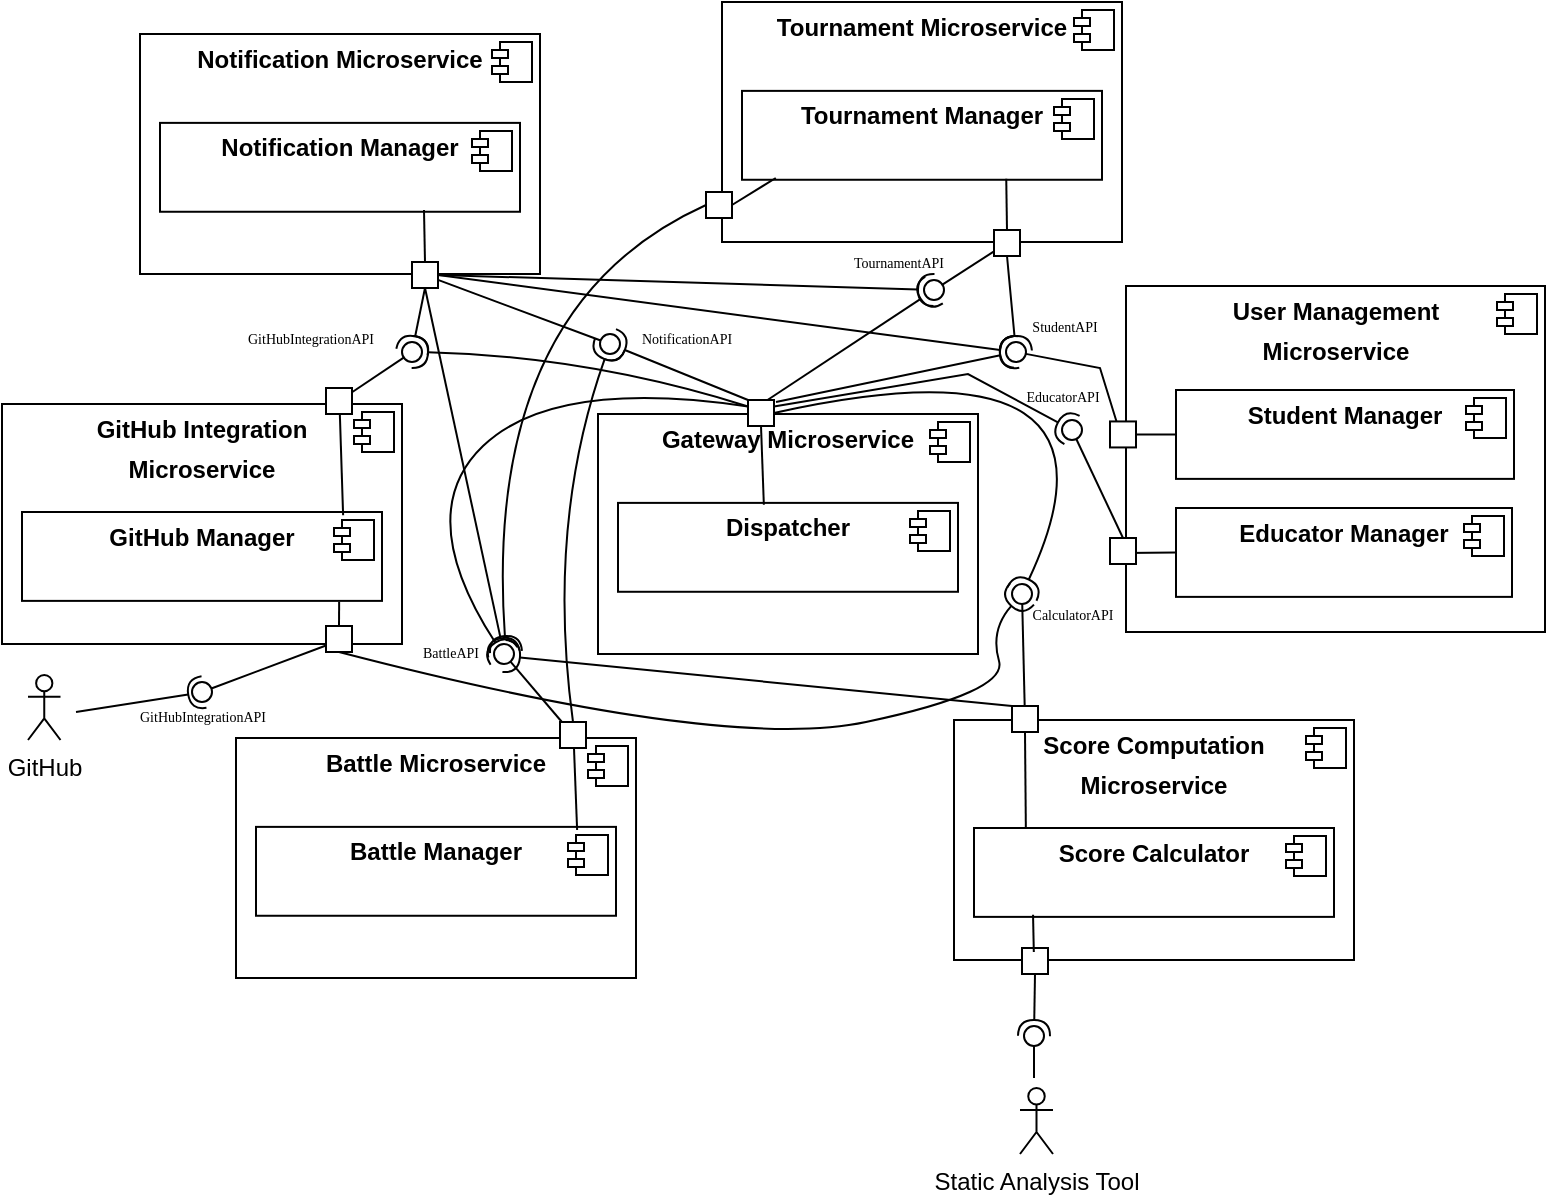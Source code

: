 <mxfile version="22.1.16" type="device">
  <diagram name="Page-1" id="oAgCKi-g1i--u2iM6arh">
    <mxGraphModel dx="414" dy="242" grid="0" gridSize="10" guides="1" tooltips="1" connect="1" arrows="1" fold="1" page="1" pageScale="1" pageWidth="850" pageHeight="1100" math="0" shadow="0">
      <root>
        <mxCell id="0" />
        <mxCell id="1" parent="0" />
        <mxCell id="yU1T9CnpRRjwOQMOp74_-5" value="" style="group" parent="1" vertex="1" connectable="0">
          <mxGeometry x="350" y="270" width="190" height="120" as="geometry" />
        </mxCell>
        <mxCell id="yU1T9CnpRRjwOQMOp74_-1" value="&lt;p style=&quot;margin:0px;margin-top:6px;text-align:center;&quot;&gt;&lt;b&gt;Gateway Microservice&lt;/b&gt;&lt;/p&gt;&lt;p style=&quot;margin:0px;margin-top:6px;text-align:center;&quot;&gt;&lt;b&gt;&lt;br&gt;&lt;/b&gt;&lt;/p&gt;" style="align=left;overflow=fill;html=1;dropTarget=0;whiteSpace=wrap;" parent="yU1T9CnpRRjwOQMOp74_-5" vertex="1">
          <mxGeometry width="190" height="120" as="geometry" />
        </mxCell>
        <mxCell id="yU1T9CnpRRjwOQMOp74_-2" value="" style="shape=component;jettyWidth=8;jettyHeight=4;" parent="yU1T9CnpRRjwOQMOp74_-1" vertex="1">
          <mxGeometry x="1" width="20" height="20" relative="1" as="geometry">
            <mxPoint x="-24" y="4" as="offset" />
          </mxGeometry>
        </mxCell>
        <mxCell id="yU1T9CnpRRjwOQMOp74_-3" value="&lt;p style=&quot;margin:0px;margin-top:6px;text-align:center;&quot;&gt;&lt;b&gt;Dispatcher&lt;/b&gt;&lt;/p&gt;" style="align=left;overflow=fill;html=1;dropTarget=0;whiteSpace=wrap;" parent="yU1T9CnpRRjwOQMOp74_-5" vertex="1">
          <mxGeometry x="10" y="44.444" width="170" height="44.444" as="geometry" />
        </mxCell>
        <mxCell id="yU1T9CnpRRjwOQMOp74_-4" value="" style="shape=component;jettyWidth=8;jettyHeight=4;" parent="yU1T9CnpRRjwOQMOp74_-3" vertex="1">
          <mxGeometry x="1" width="20" height="20" relative="1" as="geometry">
            <mxPoint x="-24" y="4" as="offset" />
          </mxGeometry>
        </mxCell>
        <mxCell id="yU1T9CnpRRjwOQMOp74_-8" value="" style="group" parent="1" vertex="1" connectable="0">
          <mxGeometry x="121" y="80" width="200" height="127" as="geometry" />
        </mxCell>
        <mxCell id="yU1T9CnpRRjwOQMOp74_-9" value="&lt;p style=&quot;margin:0px;margin-top:6px;text-align:center;&quot;&gt;&lt;b&gt;Notification Microservice&lt;/b&gt;&lt;/p&gt;" style="align=left;overflow=fill;html=1;dropTarget=0;whiteSpace=wrap;" parent="yU1T9CnpRRjwOQMOp74_-8" vertex="1">
          <mxGeometry width="200" height="120" as="geometry" />
        </mxCell>
        <mxCell id="yU1T9CnpRRjwOQMOp74_-10" value="" style="shape=component;jettyWidth=8;jettyHeight=4;" parent="yU1T9CnpRRjwOQMOp74_-9" vertex="1">
          <mxGeometry x="1" width="20" height="20" relative="1" as="geometry">
            <mxPoint x="-24" y="4" as="offset" />
          </mxGeometry>
        </mxCell>
        <mxCell id="yU1T9CnpRRjwOQMOp74_-11" value="&lt;p style=&quot;margin:0px;margin-top:6px;text-align:center;&quot;&gt;&lt;b&gt;Notification Manager&lt;/b&gt;&lt;/p&gt;" style="align=left;overflow=fill;html=1;dropTarget=0;whiteSpace=wrap;" parent="yU1T9CnpRRjwOQMOp74_-8" vertex="1">
          <mxGeometry x="10" y="44.44" width="180" height="44.44" as="geometry" />
        </mxCell>
        <mxCell id="yU1T9CnpRRjwOQMOp74_-12" value="" style="shape=component;jettyWidth=8;jettyHeight=4;" parent="yU1T9CnpRRjwOQMOp74_-11" vertex="1">
          <mxGeometry x="1" width="20" height="20" relative="1" as="geometry">
            <mxPoint x="-24" y="4" as="offset" />
          </mxGeometry>
        </mxCell>
        <mxCell id="yU1T9CnpRRjwOQMOp74_-22" value="" style="whiteSpace=wrap;html=1;aspect=fixed;" parent="yU1T9CnpRRjwOQMOp74_-8" vertex="1">
          <mxGeometry x="136" y="114" width="13" height="13" as="geometry" />
        </mxCell>
        <mxCell id="yU1T9CnpRRjwOQMOp74_-19" value="" style="rounded=0;orthogonalLoop=1;jettySize=auto;html=1;endArrow=halfCircle;endFill=0;endSize=6;strokeWidth=1;sketch=0;exitX=0;exitY=0;exitDx=0;exitDy=0;entryX=-0.1;entryY=-0.183;entryDx=0;entryDy=0;entryPerimeter=0;" parent="1" source="yU1T9CnpRRjwOQMOp74_-25" target="yU1T9CnpRRjwOQMOp74_-21" edge="1">
          <mxGeometry relative="1" as="geometry">
            <mxPoint x="440" y="255" as="sourcePoint" />
          </mxGeometry>
        </mxCell>
        <mxCell id="yU1T9CnpRRjwOQMOp74_-20" value="" style="rounded=0;orthogonalLoop=1;jettySize=auto;html=1;endArrow=oval;endFill=0;sketch=0;sourcePerimeterSpacing=0;targetPerimeterSpacing=0;endSize=10;" parent="1" source="yU1T9CnpRRjwOQMOp74_-22" target="yU1T9CnpRRjwOQMOp74_-21" edge="1">
          <mxGeometry relative="1" as="geometry">
            <mxPoint x="261" y="200" as="sourcePoint" />
          </mxGeometry>
        </mxCell>
        <mxCell id="yU1T9CnpRRjwOQMOp74_-21" value="" style="ellipse;whiteSpace=wrap;html=1;align=center;aspect=fixed;fillColor=none;strokeColor=none;resizable=0;perimeter=centerPerimeter;rotatable=0;allowArrows=0;points=[];outlineConnect=1;" parent="1" vertex="1">
          <mxGeometry x="351" y="230" width="10" height="10" as="geometry" />
        </mxCell>
        <mxCell id="yU1T9CnpRRjwOQMOp74_-24" value="" style="endArrow=none;html=1;rounded=0;exitX=0.5;exitY=0;exitDx=0;exitDy=0;" parent="1" source="yU1T9CnpRRjwOQMOp74_-22" edge="1">
          <mxGeometry width="50" height="50" relative="1" as="geometry">
            <mxPoint x="263" y="173" as="sourcePoint" />
            <mxPoint x="263" y="168" as="targetPoint" />
          </mxGeometry>
        </mxCell>
        <mxCell id="yU1T9CnpRRjwOQMOp74_-25" value="" style="whiteSpace=wrap;html=1;aspect=fixed;" parent="1" vertex="1">
          <mxGeometry x="425" y="263" width="13" height="13" as="geometry" />
        </mxCell>
        <mxCell id="yU1T9CnpRRjwOQMOp74_-28" value="" style="endArrow=none;html=1;rounded=0;entryX=0.5;entryY=1;entryDx=0;entryDy=0;exitX=0.429;exitY=0.021;exitDx=0;exitDy=0;exitPerimeter=0;" parent="1" source="yU1T9CnpRRjwOQMOp74_-3" target="yU1T9CnpRRjwOQMOp74_-25" edge="1">
          <mxGeometry width="50" height="50" relative="1" as="geometry">
            <mxPoint x="442" y="314" as="sourcePoint" />
            <mxPoint x="466.5" y="282" as="targetPoint" />
          </mxGeometry>
        </mxCell>
        <mxCell id="yU1T9CnpRRjwOQMOp74_-30" value="" style="group" parent="1" vertex="1" connectable="0">
          <mxGeometry x="412" y="64" width="200" height="127" as="geometry" />
        </mxCell>
        <mxCell id="yU1T9CnpRRjwOQMOp74_-31" value="&lt;p style=&quot;margin:0px;margin-top:6px;text-align:center;&quot;&gt;&lt;b&gt;Tournament Microservice&lt;/b&gt;&lt;/p&gt;" style="align=left;overflow=fill;html=1;dropTarget=0;whiteSpace=wrap;" parent="yU1T9CnpRRjwOQMOp74_-30" vertex="1">
          <mxGeometry width="200" height="120" as="geometry" />
        </mxCell>
        <mxCell id="yU1T9CnpRRjwOQMOp74_-32" value="" style="shape=component;jettyWidth=8;jettyHeight=4;" parent="yU1T9CnpRRjwOQMOp74_-31" vertex="1">
          <mxGeometry x="1" width="20" height="20" relative="1" as="geometry">
            <mxPoint x="-24" y="4" as="offset" />
          </mxGeometry>
        </mxCell>
        <mxCell id="yU1T9CnpRRjwOQMOp74_-33" value="&lt;p style=&quot;margin:0px;margin-top:6px;text-align:center;&quot;&gt;&lt;b&gt;Tournament Manager&lt;/b&gt;&lt;/p&gt;" style="align=left;overflow=fill;html=1;dropTarget=0;whiteSpace=wrap;" parent="yU1T9CnpRRjwOQMOp74_-30" vertex="1">
          <mxGeometry x="10" y="44.44" width="180" height="44.44" as="geometry" />
        </mxCell>
        <mxCell id="yU1T9CnpRRjwOQMOp74_-34" value="" style="shape=component;jettyWidth=8;jettyHeight=4;" parent="yU1T9CnpRRjwOQMOp74_-33" vertex="1">
          <mxGeometry x="1" width="20" height="20" relative="1" as="geometry">
            <mxPoint x="-24" y="4" as="offset" />
          </mxGeometry>
        </mxCell>
        <mxCell id="yU1T9CnpRRjwOQMOp74_-35" value="" style="whiteSpace=wrap;html=1;aspect=fixed;" parent="yU1T9CnpRRjwOQMOp74_-30" vertex="1">
          <mxGeometry x="136" y="114" width="13" height="13" as="geometry" />
        </mxCell>
        <mxCell id="yU1T9CnpRRjwOQMOp74_-38" value="" style="endArrow=none;html=1;rounded=0;exitX=0.5;exitY=0;exitDx=0;exitDy=0;entryX=0.734;entryY=0.989;entryDx=0;entryDy=0;entryPerimeter=0;" parent="yU1T9CnpRRjwOQMOp74_-30" source="yU1T9CnpRRjwOQMOp74_-35" target="yU1T9CnpRRjwOQMOp74_-33" edge="1">
          <mxGeometry width="50" height="50" relative="1" as="geometry">
            <mxPoint x="340" y="119" as="sourcePoint" />
            <mxPoint x="340" y="114" as="targetPoint" />
          </mxGeometry>
        </mxCell>
        <mxCell id="yU1T9CnpRRjwOQMOp74_-144" value="" style="whiteSpace=wrap;html=1;aspect=fixed;" parent="yU1T9CnpRRjwOQMOp74_-30" vertex="1">
          <mxGeometry x="-8" y="95" width="13" height="13" as="geometry" />
        </mxCell>
        <mxCell id="yU1T9CnpRRjwOQMOp74_-145" value="" style="endArrow=none;html=1;rounded=0;exitX=1;exitY=0.5;exitDx=0;exitDy=0;entryX=0.734;entryY=0.989;entryDx=0;entryDy=0;entryPerimeter=0;" parent="yU1T9CnpRRjwOQMOp74_-30" source="yU1T9CnpRRjwOQMOp74_-144" edge="1">
          <mxGeometry width="50" height="50" relative="1" as="geometry">
            <mxPoint x="27.88" y="114" as="sourcePoint" />
            <mxPoint x="26.88" y="88" as="targetPoint" />
          </mxGeometry>
        </mxCell>
        <mxCell id="yU1T9CnpRRjwOQMOp74_-36" value="" style="rounded=0;orthogonalLoop=1;jettySize=auto;html=1;endArrow=oval;endFill=0;sketch=0;sourcePerimeterSpacing=0;targetPerimeterSpacing=0;endSize=10;" parent="1" source="yU1T9CnpRRjwOQMOp74_-35" target="yU1T9CnpRRjwOQMOp74_-37" edge="1">
          <mxGeometry relative="1" as="geometry">
            <mxPoint x="614" y="197" as="sourcePoint" />
          </mxGeometry>
        </mxCell>
        <mxCell id="yU1T9CnpRRjwOQMOp74_-40" value="" style="ellipse;whiteSpace=wrap;html=1;align=center;aspect=fixed;fillColor=none;strokeColor=none;resizable=0;perimeter=centerPerimeter;rotatable=0;allowArrows=0;points=[];outlineConnect=1;" parent="1" vertex="1">
          <mxGeometry x="606" y="213" width="10" height="10" as="geometry" />
        </mxCell>
        <mxCell id="yU1T9CnpRRjwOQMOp74_-41" value="" style="group" parent="1" vertex="1" connectable="0">
          <mxGeometry x="169" y="432" width="200" height="127" as="geometry" />
        </mxCell>
        <mxCell id="yU1T9CnpRRjwOQMOp74_-42" value="&lt;p style=&quot;margin:0px;margin-top:6px;text-align:center;&quot;&gt;&lt;b&gt;Battle Microservice&lt;/b&gt;&lt;/p&gt;" style="align=left;overflow=fill;html=1;dropTarget=0;whiteSpace=wrap;" parent="yU1T9CnpRRjwOQMOp74_-41" vertex="1">
          <mxGeometry width="200" height="120" as="geometry" />
        </mxCell>
        <mxCell id="yU1T9CnpRRjwOQMOp74_-43" value="" style="shape=component;jettyWidth=8;jettyHeight=4;" parent="yU1T9CnpRRjwOQMOp74_-42" vertex="1">
          <mxGeometry x="1" width="20" height="20" relative="1" as="geometry">
            <mxPoint x="-24" y="4" as="offset" />
          </mxGeometry>
        </mxCell>
        <mxCell id="yU1T9CnpRRjwOQMOp74_-44" value="&lt;p style=&quot;margin:0px;margin-top:6px;text-align:center;&quot;&gt;&lt;b&gt;Battle Manager&lt;/b&gt;&lt;/p&gt;" style="align=left;overflow=fill;html=1;dropTarget=0;whiteSpace=wrap;" parent="yU1T9CnpRRjwOQMOp74_-41" vertex="1">
          <mxGeometry x="10" y="44.44" width="180" height="44.44" as="geometry" />
        </mxCell>
        <mxCell id="yU1T9CnpRRjwOQMOp74_-45" value="" style="shape=component;jettyWidth=8;jettyHeight=4;" parent="yU1T9CnpRRjwOQMOp74_-44" vertex="1">
          <mxGeometry x="1" width="20" height="20" relative="1" as="geometry">
            <mxPoint x="-24" y="4" as="offset" />
          </mxGeometry>
        </mxCell>
        <mxCell id="yU1T9CnpRRjwOQMOp74_-47" value="" style="rounded=0;orthogonalLoop=1;jettySize=auto;html=1;endArrow=oval;endFill=0;sketch=0;sourcePerimeterSpacing=0;targetPerimeterSpacing=0;endSize=10;" parent="1" source="yU1T9CnpRRjwOQMOp74_-46" edge="1">
          <mxGeometry relative="1" as="geometry">
            <mxPoint x="309" y="552" as="sourcePoint" />
            <mxPoint x="303" y="390" as="targetPoint" />
          </mxGeometry>
        </mxCell>
        <mxCell id="yU1T9CnpRRjwOQMOp74_-48" value="" style="ellipse;whiteSpace=wrap;html=1;align=center;aspect=fixed;fillColor=none;strokeColor=none;resizable=0;perimeter=centerPerimeter;rotatable=0;allowArrows=0;points=[];outlineConnect=1;" parent="1" vertex="1">
          <mxGeometry x="279" y="400" width="10" height="10" as="geometry" />
        </mxCell>
        <mxCell id="yU1T9CnpRRjwOQMOp74_-49" value="" style="endArrow=none;html=1;rounded=0;exitX=0.5;exitY=0;exitDx=0;exitDy=0;entryX=0.892;entryY=0.036;entryDx=0;entryDy=0;entryPerimeter=0;" parent="1" source="yU1T9CnpRRjwOQMOp74_-46" target="yU1T9CnpRRjwOQMOp74_-44" edge="1">
          <mxGeometry width="50" height="50" relative="1" as="geometry">
            <mxPoint x="311" y="525" as="sourcePoint" />
            <mxPoint x="311" y="520" as="targetPoint" />
          </mxGeometry>
        </mxCell>
        <mxCell id="yU1T9CnpRRjwOQMOp74_-50" value="" style="group" parent="1" vertex="1" connectable="0">
          <mxGeometry x="528" y="423" width="200" height="127" as="geometry" />
        </mxCell>
        <mxCell id="yU1T9CnpRRjwOQMOp74_-51" value="&lt;p style=&quot;margin:0px;margin-top:6px;text-align:center;&quot;&gt;&lt;b&gt;Score Computation&lt;/b&gt;&lt;/p&gt;&lt;p style=&quot;margin:0px;margin-top:6px;text-align:center;&quot;&gt;&lt;b&gt;Microservice&lt;/b&gt;&lt;/p&gt;" style="align=left;overflow=fill;html=1;dropTarget=0;whiteSpace=wrap;" parent="yU1T9CnpRRjwOQMOp74_-50" vertex="1">
          <mxGeometry width="200" height="120" as="geometry" />
        </mxCell>
        <mxCell id="yU1T9CnpRRjwOQMOp74_-52" value="" style="shape=component;jettyWidth=8;jettyHeight=4;" parent="yU1T9CnpRRjwOQMOp74_-51" vertex="1">
          <mxGeometry x="1" width="20" height="20" relative="1" as="geometry">
            <mxPoint x="-24" y="4" as="offset" />
          </mxGeometry>
        </mxCell>
        <mxCell id="yU1T9CnpRRjwOQMOp74_-53" value="&lt;p style=&quot;margin:0px;margin-top:6px;text-align:center;&quot;&gt;&lt;b&gt;Score Calculator&lt;/b&gt;&lt;/p&gt;" style="align=left;overflow=fill;html=1;dropTarget=0;whiteSpace=wrap;" parent="yU1T9CnpRRjwOQMOp74_-50" vertex="1">
          <mxGeometry x="10" y="54" width="180" height="44.44" as="geometry" />
        </mxCell>
        <mxCell id="yU1T9CnpRRjwOQMOp74_-54" value="" style="shape=component;jettyWidth=8;jettyHeight=4;" parent="yU1T9CnpRRjwOQMOp74_-53" vertex="1">
          <mxGeometry x="1" width="20" height="20" relative="1" as="geometry">
            <mxPoint x="-24" y="4" as="offset" />
          </mxGeometry>
        </mxCell>
        <mxCell id="yU1T9CnpRRjwOQMOp74_-55" value="" style="whiteSpace=wrap;html=1;aspect=fixed;" parent="yU1T9CnpRRjwOQMOp74_-50" vertex="1">
          <mxGeometry x="29" y="-7" width="13" height="13" as="geometry" />
        </mxCell>
        <mxCell id="yU1T9CnpRRjwOQMOp74_-58" value="" style="endArrow=none;html=1;rounded=0;entryX=0.144;entryY=-0.003;entryDx=0;entryDy=0;entryPerimeter=0;exitX=0.5;exitY=1;exitDx=0;exitDy=0;" parent="yU1T9CnpRRjwOQMOp74_-50" source="yU1T9CnpRRjwOQMOp74_-55" target="yU1T9CnpRRjwOQMOp74_-53" edge="1">
          <mxGeometry width="50" height="50" relative="1" as="geometry">
            <mxPoint x="167" y="7" as="sourcePoint" />
            <mxPoint x="139" y="94" as="targetPoint" />
          </mxGeometry>
        </mxCell>
        <mxCell id="yU1T9CnpRRjwOQMOp74_-148" value="" style="whiteSpace=wrap;html=1;aspect=fixed;" parent="yU1T9CnpRRjwOQMOp74_-50" vertex="1">
          <mxGeometry x="34" y="114" width="13" height="13" as="geometry" />
        </mxCell>
        <mxCell id="yU1T9CnpRRjwOQMOp74_-149" value="" style="endArrow=none;html=1;rounded=0;entryX=0.164;entryY=0.977;entryDx=0;entryDy=0;entryPerimeter=0;exitX=0.455;exitY=0.152;exitDx=0;exitDy=0;exitPerimeter=0;" parent="yU1T9CnpRRjwOQMOp74_-50" source="yU1T9CnpRRjwOQMOp74_-148" target="yU1T9CnpRRjwOQMOp74_-53" edge="1">
          <mxGeometry width="50" height="50" relative="1" as="geometry">
            <mxPoint x="39" y="113" as="sourcePoint" />
            <mxPoint x="38.62" y="98.443" as="targetPoint" />
          </mxGeometry>
        </mxCell>
        <mxCell id="yU1T9CnpRRjwOQMOp74_-56" value="" style="rounded=0;orthogonalLoop=1;jettySize=auto;html=1;endArrow=oval;endFill=0;sketch=0;sourcePerimeterSpacing=0;targetPerimeterSpacing=0;endSize=10;" parent="1" source="yU1T9CnpRRjwOQMOp74_-55" target="yU1T9CnpRRjwOQMOp74_-57" edge="1">
          <mxGeometry relative="1" as="geometry">
            <mxPoint x="662" y="549" as="sourcePoint" />
          </mxGeometry>
        </mxCell>
        <mxCell id="yU1T9CnpRRjwOQMOp74_-57" value="" style="ellipse;whiteSpace=wrap;html=1;align=center;aspect=fixed;fillColor=none;strokeColor=none;resizable=0;perimeter=centerPerimeter;rotatable=0;allowArrows=0;points=[];outlineConnect=1;" parent="1" vertex="1">
          <mxGeometry x="557" y="355" width="10" height="10" as="geometry" />
        </mxCell>
        <mxCell id="yU1T9CnpRRjwOQMOp74_-59" value="" style="ellipse;whiteSpace=wrap;html=1;align=center;aspect=fixed;fillColor=none;strokeColor=none;resizable=0;perimeter=centerPerimeter;rotatable=0;allowArrows=0;points=[];outlineConnect=1;" parent="1" vertex="1">
          <mxGeometry x="518" y="552" width="10" height="10" as="geometry" />
        </mxCell>
        <mxCell id="yU1T9CnpRRjwOQMOp74_-46" value="" style="whiteSpace=wrap;html=1;aspect=fixed;" parent="1" vertex="1">
          <mxGeometry x="331" y="424" width="13" height="13" as="geometry" />
        </mxCell>
        <mxCell id="yU1T9CnpRRjwOQMOp74_-61" value="" style="rounded=0;orthogonalLoop=1;jettySize=auto;html=1;endArrow=halfCircle;endFill=0;endSize=6;strokeWidth=1;sketch=0;fontSize=12;curved=1;exitX=0;exitY=0.25;exitDx=0;exitDy=0;" parent="1" source="yU1T9CnpRRjwOQMOp74_-25" edge="1">
          <mxGeometry relative="1" as="geometry">
            <mxPoint x="300" y="260" as="sourcePoint" />
            <mxPoint x="303" y="391" as="targetPoint" />
            <Array as="points">
              <mxPoint x="328" y="252" />
              <mxPoint x="257" y="320" />
            </Array>
          </mxGeometry>
        </mxCell>
        <mxCell id="yU1T9CnpRRjwOQMOp74_-62" value="" style="ellipse;whiteSpace=wrap;html=1;align=center;aspect=fixed;fillColor=none;strokeColor=none;resizable=0;perimeter=centerPerimeter;rotatable=0;allowArrows=0;points=[];outlineConnect=1;" parent="1" vertex="1">
          <mxGeometry x="315" y="335" width="10" height="10" as="geometry" />
        </mxCell>
        <mxCell id="yU1T9CnpRRjwOQMOp74_-64" value="" style="rounded=0;orthogonalLoop=1;jettySize=auto;html=1;endArrow=halfCircle;endFill=0;endSize=6;strokeWidth=1;sketch=0;fontSize=12;curved=1;entryX=0.283;entryY=0.386;entryDx=0;entryDy=0;entryPerimeter=0;exitX=1;exitY=0.5;exitDx=0;exitDy=0;" parent="1" source="yU1T9CnpRRjwOQMOp74_-25" target="yU1T9CnpRRjwOQMOp74_-57" edge="1">
          <mxGeometry relative="1" as="geometry">
            <mxPoint x="561" y="277" as="sourcePoint" />
            <Array as="points">
              <mxPoint x="624" y="228" />
            </Array>
          </mxGeometry>
        </mxCell>
        <mxCell id="yU1T9CnpRRjwOQMOp74_-65" value="" style="ellipse;whiteSpace=wrap;html=1;align=center;aspect=fixed;fillColor=none;strokeColor=none;resizable=0;perimeter=centerPerimeter;rotatable=0;allowArrows=0;points=[];outlineConnect=1;" parent="1" vertex="1">
          <mxGeometry x="536" y="272" width="10" height="10" as="geometry" />
        </mxCell>
        <mxCell id="yU1T9CnpRRjwOQMOp74_-66" value="" style="group" parent="1" vertex="1" connectable="0">
          <mxGeometry x="52" y="265" width="200" height="127" as="geometry" />
        </mxCell>
        <mxCell id="yU1T9CnpRRjwOQMOp74_-67" value="&lt;p style=&quot;margin:0px;margin-top:6px;text-align:center;&quot;&gt;&lt;b&gt;GitHub Integration&lt;/b&gt;&lt;/p&gt;&lt;p style=&quot;margin:0px;margin-top:6px;text-align:center;&quot;&gt;&lt;b&gt;Microservice&lt;/b&gt;&lt;/p&gt;" style="align=left;overflow=fill;html=1;dropTarget=0;whiteSpace=wrap;" parent="yU1T9CnpRRjwOQMOp74_-66" vertex="1">
          <mxGeometry width="200" height="120" as="geometry" />
        </mxCell>
        <mxCell id="yU1T9CnpRRjwOQMOp74_-68" value="" style="shape=component;jettyWidth=8;jettyHeight=4;" parent="yU1T9CnpRRjwOQMOp74_-67" vertex="1">
          <mxGeometry x="1" width="20" height="20" relative="1" as="geometry">
            <mxPoint x="-24" y="4" as="offset" />
          </mxGeometry>
        </mxCell>
        <mxCell id="yU1T9CnpRRjwOQMOp74_-69" value="&lt;p style=&quot;margin:0px;margin-top:6px;text-align:center;&quot;&gt;&lt;b&gt;GitHub Manager&lt;/b&gt;&lt;/p&gt;" style="align=left;overflow=fill;html=1;dropTarget=0;whiteSpace=wrap;" parent="yU1T9CnpRRjwOQMOp74_-66" vertex="1">
          <mxGeometry x="10" y="54" width="180" height="44.44" as="geometry" />
        </mxCell>
        <mxCell id="yU1T9CnpRRjwOQMOp74_-70" value="" style="shape=component;jettyWidth=8;jettyHeight=4;" parent="yU1T9CnpRRjwOQMOp74_-69" vertex="1">
          <mxGeometry x="1" width="20" height="20" relative="1" as="geometry">
            <mxPoint x="-24" y="4" as="offset" />
          </mxGeometry>
        </mxCell>
        <mxCell id="yU1T9CnpRRjwOQMOp74_-117" value="" style="whiteSpace=wrap;html=1;aspect=fixed;" parent="yU1T9CnpRRjwOQMOp74_-66" vertex="1">
          <mxGeometry x="162" y="111" width="13" height="13" as="geometry" />
        </mxCell>
        <mxCell id="yU1T9CnpRRjwOQMOp74_-118" value="" style="endArrow=none;html=1;rounded=0;entryX=0.881;entryY=1.011;entryDx=0;entryDy=0;entryPerimeter=0;exitX=0.5;exitY=0;exitDx=0;exitDy=0;" parent="yU1T9CnpRRjwOQMOp74_-66" source="yU1T9CnpRRjwOQMOp74_-117" target="yU1T9CnpRRjwOQMOp74_-69" edge="1">
          <mxGeometry width="50" height="50" relative="1" as="geometry">
            <mxPoint x="169" y="120" as="sourcePoint" />
            <mxPoint x="172" y="167" as="targetPoint" />
          </mxGeometry>
        </mxCell>
        <mxCell id="yU1T9CnpRRjwOQMOp74_-71" value="" style="rounded=0;orthogonalLoop=1;jettySize=auto;html=1;endArrow=oval;endFill=0;sketch=0;sourcePerimeterSpacing=0;targetPerimeterSpacing=0;endSize=10;" parent="1" source="yU1T9CnpRRjwOQMOp74_-74" target="yU1T9CnpRRjwOQMOp74_-72" edge="1">
          <mxGeometry relative="1" as="geometry">
            <mxPoint x="192" y="385" as="sourcePoint" />
          </mxGeometry>
        </mxCell>
        <mxCell id="yU1T9CnpRRjwOQMOp74_-72" value="" style="ellipse;whiteSpace=wrap;html=1;align=center;aspect=fixed;fillColor=none;strokeColor=none;resizable=0;perimeter=centerPerimeter;rotatable=0;allowArrows=0;points=[];outlineConnect=1;" parent="1" vertex="1">
          <mxGeometry x="252" y="234" width="10" height="10" as="geometry" />
        </mxCell>
        <mxCell id="yU1T9CnpRRjwOQMOp74_-73" value="" style="endArrow=none;html=1;rounded=0;exitX=0.5;exitY=0;exitDx=0;exitDy=0;entryX=0.892;entryY=0.036;entryDx=0;entryDy=0;entryPerimeter=0;" parent="1" source="yU1T9CnpRRjwOQMOp74_-74" target="yU1T9CnpRRjwOQMOp74_-69" edge="1">
          <mxGeometry width="50" height="50" relative="1" as="geometry">
            <mxPoint x="194" y="358" as="sourcePoint" />
            <mxPoint x="194" y="353" as="targetPoint" />
          </mxGeometry>
        </mxCell>
        <mxCell id="yU1T9CnpRRjwOQMOp74_-74" value="" style="whiteSpace=wrap;html=1;aspect=fixed;" parent="1" vertex="1">
          <mxGeometry x="214" y="257" width="13" height="13" as="geometry" />
        </mxCell>
        <mxCell id="yU1T9CnpRRjwOQMOp74_-75" value="" style="rounded=0;orthogonalLoop=1;jettySize=auto;html=1;endArrow=halfCircle;endFill=0;endSize=6;strokeWidth=1;sketch=0;fontSize=12;curved=1;entryX=0.89;entryY=0.076;entryDx=0;entryDy=0;entryPerimeter=0;exitX=0;exitY=0.25;exitDx=0;exitDy=0;" parent="1" source="yU1T9CnpRRjwOQMOp74_-25" target="yU1T9CnpRRjwOQMOp74_-72" edge="1">
          <mxGeometry relative="1" as="geometry">
            <mxPoint x="249" y="212" as="sourcePoint" />
            <Array as="points">
              <mxPoint x="345" y="241" />
            </Array>
          </mxGeometry>
        </mxCell>
        <mxCell id="yU1T9CnpRRjwOQMOp74_-76" value="" style="ellipse;whiteSpace=wrap;html=1;align=center;aspect=fixed;fillColor=none;strokeColor=none;resizable=0;perimeter=centerPerimeter;rotatable=0;allowArrows=0;points=[];outlineConnect=1;" parent="1" vertex="1">
          <mxGeometry x="224" y="207" width="10" height="10" as="geometry" />
        </mxCell>
        <mxCell id="yU1T9CnpRRjwOQMOp74_-94" value="" style="rounded=0;orthogonalLoop=1;jettySize=auto;html=1;endArrow=halfCircle;endFill=0;endSize=6;strokeWidth=1;sketch=0;fontSize=12;curved=1;exitX=0.75;exitY=0;exitDx=0;exitDy=0;" parent="1" source="yU1T9CnpRRjwOQMOp74_-25" target="yU1T9CnpRRjwOQMOp74_-37" edge="1">
          <mxGeometry relative="1" as="geometry">
            <mxPoint x="435" y="263" as="sourcePoint" />
            <mxPoint x="529" y="241" as="targetPoint" />
          </mxGeometry>
        </mxCell>
        <mxCell id="yU1T9CnpRRjwOQMOp74_-37" value="" style="ellipse;whiteSpace=wrap;html=1;align=center;aspect=fixed;fillColor=none;strokeColor=none;resizable=0;perimeter=centerPerimeter;rotatable=0;allowArrows=0;points=[];outlineConnect=1;" parent="1" vertex="1">
          <mxGeometry x="513" y="203" width="10" height="10" as="geometry" />
        </mxCell>
        <mxCell id="yU1T9CnpRRjwOQMOp74_-95" value="" style="group" parent="1" vertex="1" connectable="0">
          <mxGeometry x="623" y="206" width="200.5" height="173" as="geometry" />
        </mxCell>
        <mxCell id="yU1T9CnpRRjwOQMOp74_-96" value="&lt;p style=&quot;margin:0px;margin-top:6px;text-align:center;&quot;&gt;&lt;b&gt;User Management&lt;/b&gt;&lt;/p&gt;&lt;p style=&quot;margin:0px;margin-top:6px;text-align:center;&quot;&gt;&lt;b&gt;Microservice&lt;/b&gt;&lt;/p&gt;" style="align=left;overflow=fill;html=1;dropTarget=0;whiteSpace=wrap;" parent="yU1T9CnpRRjwOQMOp74_-95" vertex="1">
          <mxGeometry x="-9" width="209.5" height="173" as="geometry" />
        </mxCell>
        <mxCell id="yU1T9CnpRRjwOQMOp74_-97" value="" style="shape=component;jettyWidth=8;jettyHeight=4;" parent="yU1T9CnpRRjwOQMOp74_-96" vertex="1">
          <mxGeometry x="1" width="20" height="20" relative="1" as="geometry">
            <mxPoint x="-24" y="4" as="offset" />
          </mxGeometry>
        </mxCell>
        <mxCell id="yU1T9CnpRRjwOQMOp74_-98" value="&lt;p style=&quot;margin:0px;margin-top:6px;text-align:center;&quot;&gt;&lt;b&gt;Student Manager&lt;/b&gt;&lt;/p&gt;" style="align=left;overflow=fill;html=1;dropTarget=0;whiteSpace=wrap;" parent="yU1T9CnpRRjwOQMOp74_-95" vertex="1">
          <mxGeometry x="16" y="52" width="169" height="44.44" as="geometry" />
        </mxCell>
        <mxCell id="yU1T9CnpRRjwOQMOp74_-99" value="" style="shape=component;jettyWidth=8;jettyHeight=4;" parent="yU1T9CnpRRjwOQMOp74_-98" vertex="1">
          <mxGeometry x="1" width="20" height="20" relative="1" as="geometry">
            <mxPoint x="-24" y="4" as="offset" />
          </mxGeometry>
        </mxCell>
        <mxCell id="yU1T9CnpRRjwOQMOp74_-103" value="&lt;p style=&quot;margin:0px;margin-top:6px;text-align:center;&quot;&gt;&lt;b&gt;Educator Manager&lt;/b&gt;&lt;/p&gt;" style="align=left;overflow=fill;html=1;dropTarget=0;whiteSpace=wrap;" parent="yU1T9CnpRRjwOQMOp74_-95" vertex="1">
          <mxGeometry x="16" y="111" width="168" height="44.44" as="geometry" />
        </mxCell>
        <mxCell id="yU1T9CnpRRjwOQMOp74_-104" value="" style="shape=component;jettyWidth=8;jettyHeight=4;" parent="yU1T9CnpRRjwOQMOp74_-103" vertex="1">
          <mxGeometry x="1" width="20" height="20" relative="1" as="geometry">
            <mxPoint x="-24" y="4" as="offset" />
          </mxGeometry>
        </mxCell>
        <mxCell id="yU1T9CnpRRjwOQMOp74_-105" value="" style="endArrow=none;html=1;rounded=0;entryX=0;entryY=0.5;entryDx=0;entryDy=0;exitX=-0.004;exitY=0.772;exitDx=0;exitDy=0;exitPerimeter=0;" parent="yU1T9CnpRRjwOQMOp74_-95" source="yU1T9CnpRRjwOQMOp74_-96" target="yU1T9CnpRRjwOQMOp74_-103" edge="1">
          <mxGeometry width="50" height="50" relative="1" as="geometry">
            <mxPoint x="-93" y="86" as="sourcePoint" />
            <mxPoint x="-43" y="36" as="targetPoint" />
          </mxGeometry>
        </mxCell>
        <mxCell id="yU1T9CnpRRjwOQMOp74_-102" value="" style="ellipse;whiteSpace=wrap;html=1;align=center;aspect=fixed;fillColor=none;strokeColor=none;resizable=0;perimeter=centerPerimeter;rotatable=0;allowArrows=0;points=[];outlineConnect=1;" parent="1" vertex="1">
          <mxGeometry x="376" y="180" width="10" height="10" as="geometry" />
        </mxCell>
        <mxCell id="yU1T9CnpRRjwOQMOp74_-100" value="" style="whiteSpace=wrap;html=1;aspect=fixed;" parent="1" vertex="1">
          <mxGeometry x="606" y="273.72" width="13" height="13" as="geometry" />
        </mxCell>
        <mxCell id="yU1T9CnpRRjwOQMOp74_-101" value="" style="endArrow=none;html=1;rounded=0;exitX=1;exitY=0.5;exitDx=0;exitDy=0;entryX=0;entryY=0.5;entryDx=0;entryDy=0;" parent="1" source="yU1T9CnpRRjwOQMOp74_-100" target="yU1T9CnpRRjwOQMOp74_-98" edge="1">
          <mxGeometry width="50" height="50" relative="1" as="geometry">
            <mxPoint x="776" y="307" as="sourcePoint" />
            <mxPoint x="638" y="280" as="targetPoint" />
          </mxGeometry>
        </mxCell>
        <mxCell id="yU1T9CnpRRjwOQMOp74_-106" value="" style="whiteSpace=wrap;html=1;aspect=fixed;" parent="1" vertex="1">
          <mxGeometry x="606" y="332" width="13" height="13" as="geometry" />
        </mxCell>
        <mxCell id="yU1T9CnpRRjwOQMOp74_-108" value="" style="rounded=0;orthogonalLoop=1;jettySize=auto;html=1;endArrow=halfCircle;endFill=0;endSize=6;strokeWidth=1;sketch=0;" parent="1" target="yU1T9CnpRRjwOQMOp74_-110" edge="1">
          <mxGeometry relative="1" as="geometry">
            <mxPoint x="439" y="264" as="sourcePoint" />
          </mxGeometry>
        </mxCell>
        <mxCell id="yU1T9CnpRRjwOQMOp74_-109" value="" style="rounded=0;orthogonalLoop=1;jettySize=auto;html=1;endArrow=oval;endFill=0;sketch=0;sourcePerimeterSpacing=0;targetPerimeterSpacing=0;endSize=10;exitX=0.25;exitY=0;exitDx=0;exitDy=0;" parent="1" source="yU1T9CnpRRjwOQMOp74_-100" target="yU1T9CnpRRjwOQMOp74_-110" edge="1">
          <mxGeometry relative="1" as="geometry">
            <mxPoint x="501" y="312" as="sourcePoint" />
            <Array as="points">
              <mxPoint x="601" y="247" />
            </Array>
          </mxGeometry>
        </mxCell>
        <mxCell id="yU1T9CnpRRjwOQMOp74_-110" value="" style="ellipse;whiteSpace=wrap;html=1;align=center;aspect=fixed;fillColor=none;strokeColor=none;resizable=0;perimeter=centerPerimeter;rotatable=0;allowArrows=0;points=[];outlineConnect=1;" parent="1" vertex="1">
          <mxGeometry x="554" y="234" width="10" height="10" as="geometry" />
        </mxCell>
        <mxCell id="yU1T9CnpRRjwOQMOp74_-112" value="" style="rounded=0;orthogonalLoop=1;jettySize=auto;html=1;endArrow=halfCircle;endFill=0;endSize=6;strokeWidth=1;sketch=0;exitX=1;exitY=0.25;exitDx=0;exitDy=0;" parent="1" source="yU1T9CnpRRjwOQMOp74_-25" edge="1">
          <mxGeometry relative="1" as="geometry">
            <mxPoint x="541" y="312" as="sourcePoint" />
            <mxPoint x="587" y="278" as="targetPoint" />
            <Array as="points">
              <mxPoint x="535" y="250" />
            </Array>
          </mxGeometry>
        </mxCell>
        <mxCell id="yU1T9CnpRRjwOQMOp74_-113" value="" style="rounded=0;orthogonalLoop=1;jettySize=auto;html=1;endArrow=oval;endFill=0;sketch=0;sourcePerimeterSpacing=0;targetPerimeterSpacing=0;endSize=10;exitX=0.5;exitY=0;exitDx=0;exitDy=0;" parent="1" source="yU1T9CnpRRjwOQMOp74_-106" edge="1">
          <mxGeometry relative="1" as="geometry">
            <mxPoint x="501" y="312" as="sourcePoint" />
            <mxPoint x="587" y="278" as="targetPoint" />
          </mxGeometry>
        </mxCell>
        <mxCell id="yU1T9CnpRRjwOQMOp74_-114" value="" style="ellipse;whiteSpace=wrap;html=1;align=center;aspect=fixed;fillColor=none;strokeColor=none;resizable=0;perimeter=centerPerimeter;rotatable=0;allowArrows=0;points=[];outlineConnect=1;" parent="1" vertex="1">
          <mxGeometry x="516" y="307" width="10" height="10" as="geometry" />
        </mxCell>
        <mxCell id="yU1T9CnpRRjwOQMOp74_-116" value="" style="ellipse;whiteSpace=wrap;html=1;align=center;aspect=fixed;fillColor=none;strokeColor=none;resizable=0;perimeter=centerPerimeter;rotatable=0;allowArrows=0;points=[];outlineConnect=1;" parent="1" vertex="1">
          <mxGeometry x="316" y="251" width="10" height="10" as="geometry" />
        </mxCell>
        <mxCell id="yU1T9CnpRRjwOQMOp74_-122" value="" style="rounded=0;orthogonalLoop=1;jettySize=auto;html=1;endArrow=halfCircle;endFill=0;endSize=6;strokeWidth=1;sketch=0;fontSize=12;curved=1;exitX=0.5;exitY=1;exitDx=0;exitDy=0;" parent="1" source="yU1T9CnpRRjwOQMOp74_-117" target="yU1T9CnpRRjwOQMOp74_-123" edge="1">
          <mxGeometry relative="1" as="geometry">
            <mxPoint x="274" y="348" as="sourcePoint" />
            <Array as="points">
              <mxPoint x="413" y="439" />
              <mxPoint x="555" y="409" />
              <mxPoint x="546" y="378" />
            </Array>
          </mxGeometry>
        </mxCell>
        <mxCell id="yU1T9CnpRRjwOQMOp74_-123" value="" style="ellipse;whiteSpace=wrap;html=1;align=center;aspect=fixed;fillColor=none;strokeColor=none;resizable=0;perimeter=centerPerimeter;rotatable=0;allowArrows=0;points=[];outlineConnect=1;" parent="1" vertex="1">
          <mxGeometry x="557" y="355" width="10" height="10" as="geometry" />
        </mxCell>
        <mxCell id="yU1T9CnpRRjwOQMOp74_-126" value="" style="rounded=0;orthogonalLoop=1;jettySize=auto;html=1;endArrow=halfCircle;endFill=0;endSize=6;strokeWidth=1;sketch=0;fontSize=12;curved=1;exitX=0;exitY=0;exitDx=0;exitDy=0;" parent="1" source="yU1T9CnpRRjwOQMOp74_-55" edge="1">
          <mxGeometry relative="1" as="geometry">
            <mxPoint x="470" y="373" as="sourcePoint" />
            <mxPoint x="303" y="391" as="targetPoint" />
          </mxGeometry>
        </mxCell>
        <mxCell id="yU1T9CnpRRjwOQMOp74_-127" value="" style="ellipse;whiteSpace=wrap;html=1;align=center;aspect=fixed;fillColor=none;strokeColor=none;resizable=0;perimeter=centerPerimeter;rotatable=0;allowArrows=0;points=[];outlineConnect=1;" parent="1" vertex="1">
          <mxGeometry x="445" y="368" width="10" height="10" as="geometry" />
        </mxCell>
        <mxCell id="yU1T9CnpRRjwOQMOp74_-128" value="&lt;font style=&quot;font-size: 7px;&quot; face=&quot;Verdana&quot;&gt;BattleAPI&lt;/font&gt;" style="text;html=1;align=center;verticalAlign=middle;resizable=0;points=[];autosize=1;strokeColor=none;fillColor=none;" parent="1" vertex="1">
          <mxGeometry x="250" y="375" width="51" height="26" as="geometry" />
        </mxCell>
        <mxCell id="yU1T9CnpRRjwOQMOp74_-129" value="&lt;font face=&quot;Verdana&quot;&gt;&lt;span style=&quot;font-size: 7px;&quot;&gt;CalculatorAPI&lt;br&gt;&lt;/span&gt;&lt;/font&gt;" style="text;html=1;align=center;verticalAlign=middle;resizable=0;points=[];autosize=1;strokeColor=none;fillColor=none;" parent="1" vertex="1">
          <mxGeometry x="554" y="355" width="65" height="27" as="geometry" />
        </mxCell>
        <mxCell id="yU1T9CnpRRjwOQMOp74_-133" value="&lt;font face=&quot;Verdana&quot;&gt;&lt;span style=&quot;font-size: 7px;&quot;&gt;StudentAPI&lt;br&gt;&lt;/span&gt;&lt;/font&gt;" style="text;html=1;align=center;verticalAlign=middle;resizable=0;points=[];autosize=1;strokeColor=none;fillColor=none;" parent="1" vertex="1">
          <mxGeometry x="554" y="211.5" width="58" height="27" as="geometry" />
        </mxCell>
        <mxCell id="yU1T9CnpRRjwOQMOp74_-135" value="&lt;font face=&quot;Verdana&quot;&gt;&lt;font style=&quot;font-size: 7px;&quot;&gt;EducatorAPI&lt;/font&gt;&lt;br&gt;&lt;/font&gt;" style="text;html=1;align=center;verticalAlign=middle;resizable=0;points=[];autosize=1;strokeColor=none;fillColor=none;" parent="1" vertex="1">
          <mxGeometry x="551" y="246.72" width="61" height="27" as="geometry" />
        </mxCell>
        <mxCell id="yU1T9CnpRRjwOQMOp74_-136" value="&lt;font face=&quot;Verdana&quot;&gt;&lt;span style=&quot;font-size: 7px;&quot;&gt;TournamentAPI&lt;br&gt;&lt;/span&gt;&lt;/font&gt;" style="text;html=1;align=center;verticalAlign=middle;resizable=0;points=[];autosize=1;strokeColor=none;fillColor=none;" parent="1" vertex="1">
          <mxGeometry x="464" y="179" width="72" height="27" as="geometry" />
        </mxCell>
        <mxCell id="yU1T9CnpRRjwOQMOp74_-137" value="&lt;font face=&quot;Verdana&quot;&gt;&lt;span style=&quot;font-size: 7px;&quot;&gt;NotificationAPI&lt;br&gt;&lt;/span&gt;&lt;/font&gt;" style="text;html=1;align=center;verticalAlign=middle;resizable=0;points=[];autosize=1;strokeColor=none;fillColor=none;" parent="1" vertex="1">
          <mxGeometry x="359" y="217" width="70" height="27" as="geometry" />
        </mxCell>
        <mxCell id="yU1T9CnpRRjwOQMOp74_-138" value="&lt;font face=&quot;Verdana&quot;&gt;&lt;span style=&quot;font-size: 7px;&quot;&gt;GitHubIntegrationAPI&lt;br&gt;&lt;/span&gt;&lt;/font&gt;" style="text;html=1;align=center;verticalAlign=middle;resizable=0;points=[];autosize=1;strokeColor=none;fillColor=none;" parent="1" vertex="1">
          <mxGeometry x="159" y="217" width="93" height="27" as="geometry" />
        </mxCell>
        <mxCell id="yU1T9CnpRRjwOQMOp74_-139" value="" style="rounded=0;orthogonalLoop=1;jettySize=auto;html=1;endArrow=halfCircle;endFill=0;endSize=6;strokeWidth=1;sketch=0;fontSize=12;curved=1;entryX=0.9;entryY=1.15;entryDx=0;entryDy=0;entryPerimeter=0;exitX=1;exitY=0.5;exitDx=0;exitDy=0;" parent="1" source="yU1T9CnpRRjwOQMOp74_-22" target="yU1T9CnpRRjwOQMOp74_-37" edge="1">
          <mxGeometry relative="1" as="geometry">
            <mxPoint x="450" y="247" as="sourcePoint" />
          </mxGeometry>
        </mxCell>
        <mxCell id="yU1T9CnpRRjwOQMOp74_-140" value="" style="ellipse;whiteSpace=wrap;html=1;align=center;aspect=fixed;fillColor=none;strokeColor=none;resizable=0;perimeter=centerPerimeter;rotatable=0;allowArrows=0;points=[];outlineConnect=1;" parent="1" vertex="1">
          <mxGeometry x="425" y="242" width="10" height="10" as="geometry" />
        </mxCell>
        <mxCell id="yU1T9CnpRRjwOQMOp74_-141" value="" style="rounded=0;orthogonalLoop=1;jettySize=auto;html=1;endArrow=halfCircle;endFill=0;endSize=6;strokeWidth=1;sketch=0;fontSize=12;curved=1;exitX=0.5;exitY=1;exitDx=0;exitDy=0;" parent="1" source="yU1T9CnpRRjwOQMOp74_-22" edge="1">
          <mxGeometry relative="1" as="geometry">
            <mxPoint x="450" y="247" as="sourcePoint" />
            <mxPoint x="303" y="390" as="targetPoint" />
            <Array as="points" />
          </mxGeometry>
        </mxCell>
        <mxCell id="yU1T9CnpRRjwOQMOp74_-142" value="" style="ellipse;whiteSpace=wrap;html=1;align=center;aspect=fixed;fillColor=none;strokeColor=none;resizable=0;perimeter=centerPerimeter;rotatable=0;allowArrows=0;points=[];outlineConnect=1;" parent="1" vertex="1">
          <mxGeometry x="425" y="242" width="10" height="10" as="geometry" />
        </mxCell>
        <mxCell id="yU1T9CnpRRjwOQMOp74_-146" value="" style="rounded=0;orthogonalLoop=1;jettySize=auto;html=1;endArrow=halfCircle;endFill=0;endSize=6;strokeWidth=1;sketch=0;fontSize=12;curved=1;exitX=0;exitY=0.5;exitDx=0;exitDy=0;" parent="1" source="yU1T9CnpRRjwOQMOp74_-144" edge="1">
          <mxGeometry relative="1" as="geometry">
            <mxPoint x="485" y="278" as="sourcePoint" />
            <Array as="points">
              <mxPoint x="292" y="216" />
            </Array>
            <mxPoint x="304" y="389" as="targetPoint" />
          </mxGeometry>
        </mxCell>
        <mxCell id="yU1T9CnpRRjwOQMOp74_-147" value="" style="ellipse;whiteSpace=wrap;html=1;align=center;aspect=fixed;fillColor=none;strokeColor=none;resizable=0;perimeter=centerPerimeter;rotatable=0;allowArrows=0;points=[];outlineConnect=1;" parent="1" vertex="1">
          <mxGeometry x="460" y="273" width="10" height="10" as="geometry" />
        </mxCell>
        <mxCell id="yU1T9CnpRRjwOQMOp74_-150" value="Static Analysis Tool" style="shape=umlActor;verticalLabelPosition=bottom;verticalAlign=top;html=1;" parent="1" vertex="1">
          <mxGeometry x="561" y="607" width="16.5" height="33" as="geometry" />
        </mxCell>
        <mxCell id="yU1T9CnpRRjwOQMOp74_-151" value="" style="rounded=0;orthogonalLoop=1;jettySize=auto;html=1;endArrow=halfCircle;endFill=0;endSize=6;strokeWidth=1;sketch=0;exitX=0.5;exitY=1;exitDx=0;exitDy=0;" parent="1" source="yU1T9CnpRRjwOQMOp74_-148" edge="1">
          <mxGeometry relative="1" as="geometry">
            <mxPoint x="574" y="587" as="sourcePoint" />
            <mxPoint x="568" y="581" as="targetPoint" />
          </mxGeometry>
        </mxCell>
        <mxCell id="yU1T9CnpRRjwOQMOp74_-152" value="" style="rounded=0;orthogonalLoop=1;jettySize=auto;html=1;endArrow=oval;endFill=0;sketch=0;sourcePerimeterSpacing=0;targetPerimeterSpacing=0;endSize=10;" parent="1" edge="1">
          <mxGeometry relative="1" as="geometry">
            <mxPoint x="568" y="602" as="sourcePoint" />
            <mxPoint x="568" y="581" as="targetPoint" />
          </mxGeometry>
        </mxCell>
        <mxCell id="yU1T9CnpRRjwOQMOp74_-153" value="" style="ellipse;whiteSpace=wrap;html=1;align=center;aspect=fixed;fillColor=none;strokeColor=none;resizable=0;perimeter=centerPerimeter;rotatable=0;allowArrows=0;points=[];outlineConnect=1;" parent="1" vertex="1">
          <mxGeometry x="549" y="582" width="10" height="10" as="geometry" />
        </mxCell>
        <mxCell id="yU1T9CnpRRjwOQMOp74_-154" value="GitHub" style="shape=umlActor;verticalLabelPosition=bottom;verticalAlign=top;html=1;" parent="1" vertex="1">
          <mxGeometry x="65" y="400.5" width="16.25" height="32.5" as="geometry" />
        </mxCell>
        <mxCell id="yU1T9CnpRRjwOQMOp74_-155" value="" style="rounded=0;orthogonalLoop=1;jettySize=auto;html=1;endArrow=halfCircle;endFill=0;endSize=6;strokeWidth=1;sketch=0;" parent="1" edge="1">
          <mxGeometry relative="1" as="geometry">
            <mxPoint x="89" y="419" as="sourcePoint" />
            <mxPoint x="153" y="409" as="targetPoint" />
          </mxGeometry>
        </mxCell>
        <mxCell id="yU1T9CnpRRjwOQMOp74_-156" value="" style="rounded=0;orthogonalLoop=1;jettySize=auto;html=1;endArrow=oval;endFill=0;sketch=0;sourcePerimeterSpacing=0;targetPerimeterSpacing=0;endSize=10;exitX=0;exitY=0.75;exitDx=0;exitDy=0;" parent="1" source="yU1T9CnpRRjwOQMOp74_-117" edge="1">
          <mxGeometry relative="1" as="geometry">
            <mxPoint x="235" y="370" as="sourcePoint" />
            <mxPoint x="152" y="409" as="targetPoint" />
          </mxGeometry>
        </mxCell>
        <mxCell id="yU1T9CnpRRjwOQMOp74_-157" value="" style="ellipse;whiteSpace=wrap;html=1;align=center;aspect=fixed;fillColor=none;strokeColor=none;resizable=0;perimeter=centerPerimeter;rotatable=0;allowArrows=0;points=[];outlineConnect=1;" parent="1" vertex="1">
          <mxGeometry x="250" y="365" width="10" height="10" as="geometry" />
        </mxCell>
        <mxCell id="yU1T9CnpRRjwOQMOp74_-161" value="" style="rounded=0;orthogonalLoop=1;jettySize=auto;html=1;endArrow=halfCircle;endFill=0;endSize=6;strokeWidth=1;sketch=0;fontSize=12;curved=1;exitX=0.5;exitY=1;exitDx=0;exitDy=0;" parent="1" source="yU1T9CnpRRjwOQMOp74_-22" target="yU1T9CnpRRjwOQMOp74_-72" edge="1">
          <mxGeometry relative="1" as="geometry">
            <mxPoint x="360" y="268" as="sourcePoint" />
          </mxGeometry>
        </mxCell>
        <mxCell id="yU1T9CnpRRjwOQMOp74_-162" value="" style="ellipse;whiteSpace=wrap;html=1;align=center;aspect=fixed;fillColor=none;strokeColor=none;resizable=0;perimeter=centerPerimeter;rotatable=0;allowArrows=0;points=[];outlineConnect=1;" parent="1" vertex="1">
          <mxGeometry x="335" y="263" width="10" height="10" as="geometry" />
        </mxCell>
        <mxCell id="yU1T9CnpRRjwOQMOp74_-163" value="" style="rounded=0;orthogonalLoop=1;jettySize=auto;html=1;endArrow=halfCircle;endFill=0;endSize=6;strokeWidth=1;sketch=0;fontSize=12;curved=1;entryX=0.6;entryY=1.1;entryDx=0;entryDy=0;entryPerimeter=0;exitX=0.5;exitY=1;exitDx=0;exitDy=0;" parent="1" source="yU1T9CnpRRjwOQMOp74_-35" target="yU1T9CnpRRjwOQMOp74_-110" edge="1">
          <mxGeometry relative="1" as="geometry">
            <mxPoint x="456" y="337" as="sourcePoint" />
          </mxGeometry>
        </mxCell>
        <mxCell id="yU1T9CnpRRjwOQMOp74_-164" value="" style="ellipse;whiteSpace=wrap;html=1;align=center;aspect=fixed;fillColor=none;strokeColor=none;resizable=0;perimeter=centerPerimeter;rotatable=0;allowArrows=0;points=[];outlineConnect=1;" parent="1" vertex="1">
          <mxGeometry x="431" y="332" width="10" height="10" as="geometry" />
        </mxCell>
        <mxCell id="2GPrR0WWHW0AUDhcGeVE-1" value="" style="rounded=0;orthogonalLoop=1;jettySize=auto;html=1;endArrow=halfCircle;endFill=0;endSize=6;strokeWidth=1;sketch=0;fontSize=12;curved=1;exitX=1;exitY=0.5;exitDx=0;exitDy=0;entryX=0.928;entryY=0.472;entryDx=0;entryDy=0;entryPerimeter=0;" parent="1" source="yU1T9CnpRRjwOQMOp74_-22" target="yU1T9CnpRRjwOQMOp74_-110" edge="1">
          <mxGeometry relative="1" as="geometry">
            <mxPoint x="466" y="229" as="sourcePoint" />
          </mxGeometry>
        </mxCell>
        <mxCell id="2GPrR0WWHW0AUDhcGeVE-2" value="" style="ellipse;whiteSpace=wrap;html=1;align=center;aspect=fixed;fillColor=none;strokeColor=none;resizable=0;perimeter=centerPerimeter;rotatable=0;allowArrows=0;points=[];outlineConnect=1;" parent="1" vertex="1">
          <mxGeometry x="441" y="224" width="10" height="10" as="geometry" />
        </mxCell>
        <mxCell id="ed_hiaM0NUrb2bGWkNWJ-1" value="&lt;font face=&quot;Verdana&quot;&gt;&lt;span style=&quot;font-size: 7px;&quot;&gt;GitHubIntegrationAPI&lt;br&gt;&lt;/span&gt;&lt;/font&gt;" style="text;html=1;align=center;verticalAlign=middle;resizable=0;points=[];autosize=1;strokeColor=none;fillColor=none;" parent="1" vertex="1">
          <mxGeometry x="105.5" y="406" width="93" height="27" as="geometry" />
        </mxCell>
        <mxCell id="C0XQuLadszvWUPaVlJO2-1" value="" style="rounded=0;orthogonalLoop=1;jettySize=auto;html=1;endArrow=halfCircle;endFill=0;endSize=6;strokeWidth=1;sketch=0;fontSize=12;curved=1;exitX=0.5;exitY=0;exitDx=0;exitDy=0;" edge="1" parent="1" source="yU1T9CnpRRjwOQMOp74_-46" target="yU1T9CnpRRjwOQMOp74_-21">
          <mxGeometry relative="1" as="geometry">
            <mxPoint x="282" y="207" as="sourcePoint" />
            <mxPoint x="321" y="390" as="targetPoint" />
            <Array as="points">
              <mxPoint x="324" y="325" />
            </Array>
          </mxGeometry>
        </mxCell>
      </root>
    </mxGraphModel>
  </diagram>
</mxfile>
